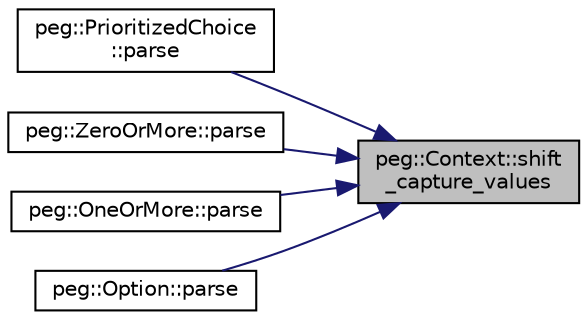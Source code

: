 digraph "peg::Context::shift_capture_values"
{
 // LATEX_PDF_SIZE
  edge [fontname="Helvetica",fontsize="10",labelfontname="Helvetica",labelfontsize="10"];
  node [fontname="Helvetica",fontsize="10",shape=record];
  rankdir="RL";
  Node1 [label="peg::Context::shift\l_capture_values",height=0.2,width=0.4,color="black", fillcolor="grey75", style="filled", fontcolor="black",tooltip=" "];
  Node1 -> Node2 [dir="back",color="midnightblue",fontsize="10",style="solid",fontname="Helvetica"];
  Node2 [label="peg::PrioritizedChoice\l::parse",height=0.2,width=0.4,color="black", fillcolor="white", style="filled",URL="$classpeg_1_1PrioritizedChoice.html#a84be0241258e9fcfcef75d8ca9bedcf3",tooltip=" "];
  Node1 -> Node3 [dir="back",color="midnightblue",fontsize="10",style="solid",fontname="Helvetica"];
  Node3 [label="peg::ZeroOrMore::parse",height=0.2,width=0.4,color="black", fillcolor="white", style="filled",URL="$classpeg_1_1ZeroOrMore.html#af6e8b9aec8dacb3a264d53096950583c",tooltip=" "];
  Node1 -> Node4 [dir="back",color="midnightblue",fontsize="10",style="solid",fontname="Helvetica"];
  Node4 [label="peg::OneOrMore::parse",height=0.2,width=0.4,color="black", fillcolor="white", style="filled",URL="$classpeg_1_1OneOrMore.html#acf39bcd7e1ad59c5c49f9aa8d664eea9",tooltip=" "];
  Node1 -> Node5 [dir="back",color="midnightblue",fontsize="10",style="solid",fontname="Helvetica"];
  Node5 [label="peg::Option::parse",height=0.2,width=0.4,color="black", fillcolor="white", style="filled",URL="$classpeg_1_1Option.html#a5225ab0a9849d0772037dc60cf9ed134",tooltip=" "];
}
